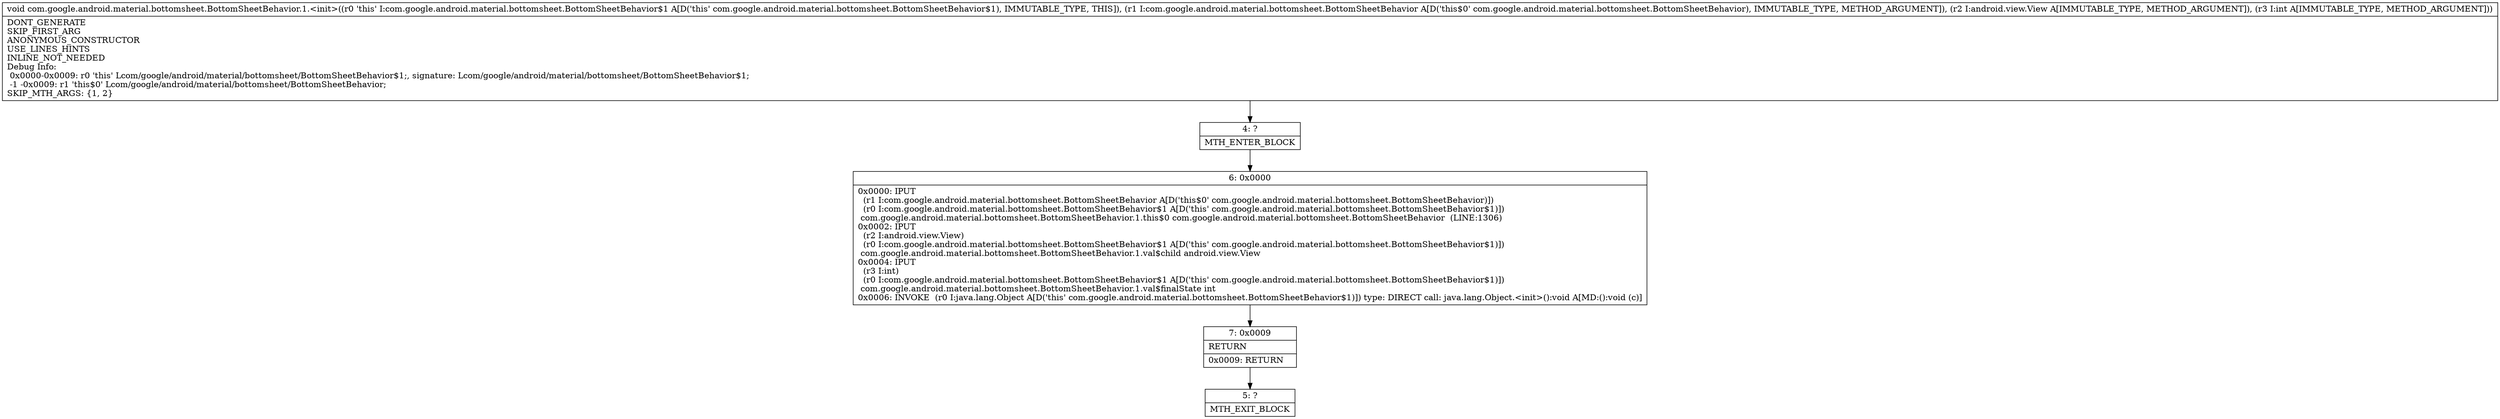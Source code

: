 digraph "CFG forcom.google.android.material.bottomsheet.BottomSheetBehavior.1.\<init\>(Lcom\/google\/android\/material\/bottomsheet\/BottomSheetBehavior;Landroid\/view\/View;I)V" {
Node_4 [shape=record,label="{4\:\ ?|MTH_ENTER_BLOCK\l}"];
Node_6 [shape=record,label="{6\:\ 0x0000|0x0000: IPUT  \l  (r1 I:com.google.android.material.bottomsheet.BottomSheetBehavior A[D('this$0' com.google.android.material.bottomsheet.BottomSheetBehavior)])\l  (r0 I:com.google.android.material.bottomsheet.BottomSheetBehavior$1 A[D('this' com.google.android.material.bottomsheet.BottomSheetBehavior$1)])\l com.google.android.material.bottomsheet.BottomSheetBehavior.1.this$0 com.google.android.material.bottomsheet.BottomSheetBehavior  (LINE:1306)\l0x0002: IPUT  \l  (r2 I:android.view.View)\l  (r0 I:com.google.android.material.bottomsheet.BottomSheetBehavior$1 A[D('this' com.google.android.material.bottomsheet.BottomSheetBehavior$1)])\l com.google.android.material.bottomsheet.BottomSheetBehavior.1.val$child android.view.View \l0x0004: IPUT  \l  (r3 I:int)\l  (r0 I:com.google.android.material.bottomsheet.BottomSheetBehavior$1 A[D('this' com.google.android.material.bottomsheet.BottomSheetBehavior$1)])\l com.google.android.material.bottomsheet.BottomSheetBehavior.1.val$finalState int \l0x0006: INVOKE  (r0 I:java.lang.Object A[D('this' com.google.android.material.bottomsheet.BottomSheetBehavior$1)]) type: DIRECT call: java.lang.Object.\<init\>():void A[MD:():void (c)]\l}"];
Node_7 [shape=record,label="{7\:\ 0x0009|RETURN\l|0x0009: RETURN   \l}"];
Node_5 [shape=record,label="{5\:\ ?|MTH_EXIT_BLOCK\l}"];
MethodNode[shape=record,label="{void com.google.android.material.bottomsheet.BottomSheetBehavior.1.\<init\>((r0 'this' I:com.google.android.material.bottomsheet.BottomSheetBehavior$1 A[D('this' com.google.android.material.bottomsheet.BottomSheetBehavior$1), IMMUTABLE_TYPE, THIS]), (r1 I:com.google.android.material.bottomsheet.BottomSheetBehavior A[D('this$0' com.google.android.material.bottomsheet.BottomSheetBehavior), IMMUTABLE_TYPE, METHOD_ARGUMENT]), (r2 I:android.view.View A[IMMUTABLE_TYPE, METHOD_ARGUMENT]), (r3 I:int A[IMMUTABLE_TYPE, METHOD_ARGUMENT]))  | DONT_GENERATE\lSKIP_FIRST_ARG\lANONYMOUS_CONSTRUCTOR\lUSE_LINES_HINTS\lINLINE_NOT_NEEDED\lDebug Info:\l  0x0000\-0x0009: r0 'this' Lcom\/google\/android\/material\/bottomsheet\/BottomSheetBehavior$1;, signature: Lcom\/google\/android\/material\/bottomsheet\/BottomSheetBehavior$1;\l  \-1 \-0x0009: r1 'this$0' Lcom\/google\/android\/material\/bottomsheet\/BottomSheetBehavior;\lSKIP_MTH_ARGS: \{1, 2\}\l}"];
MethodNode -> Node_4;Node_4 -> Node_6;
Node_6 -> Node_7;
Node_7 -> Node_5;
}

